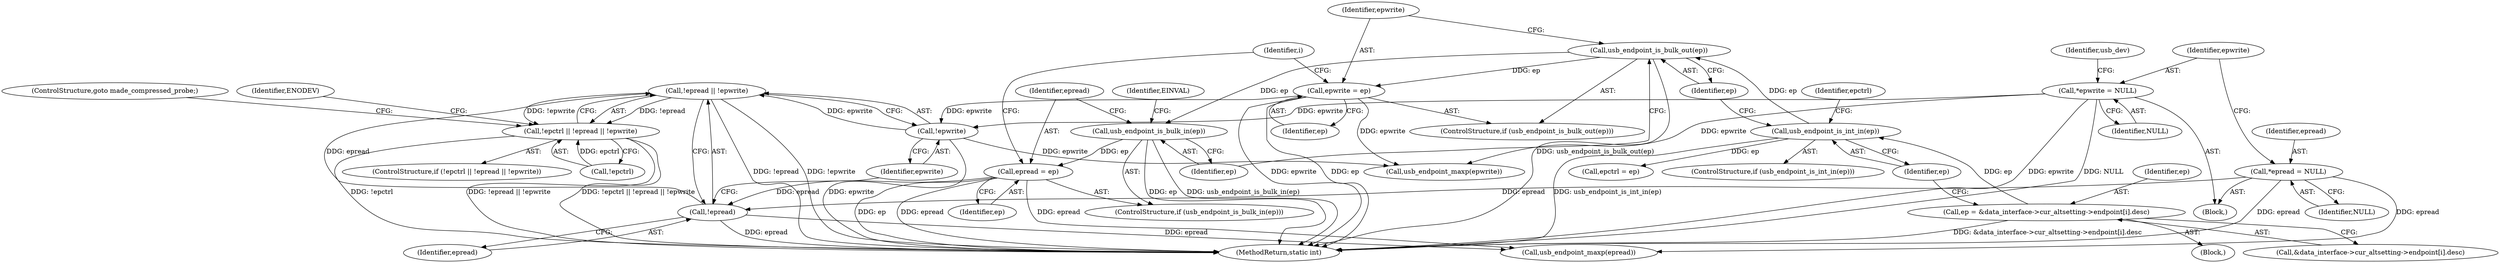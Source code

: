 digraph "0_linux_8835ba4a39cf53f705417b3b3a94eb067673f2c9@API" {
"1000664" [label="(Call,!epread || !epwrite)"];
"1000665" [label="(Call,!epread)"];
"1000154" [label="(Call,*epread = NULL)"];
"1000653" [label="(Call,epread = ep)"];
"1000651" [label="(Call,usb_endpoint_is_bulk_in(ep))"];
"1000644" [label="(Call,usb_endpoint_is_bulk_out(ep))"];
"1000637" [label="(Call,usb_endpoint_is_int_in(ep))"];
"1000624" [label="(Call,ep = &data_interface->cur_altsetting->endpoint[i].desc)"];
"1000667" [label="(Call,!epwrite)"];
"1000158" [label="(Call,*epwrite = NULL)"];
"1000646" [label="(Call,epwrite = ep)"];
"1000661" [label="(Call,!epctrl || !epread || !epwrite)"];
"1000653" [label="(Call,epread = ep)"];
"1000160" [label="(Identifier,NULL)"];
"1000624" [label="(Call,ep = &data_interface->cur_altsetting->endpoint[i].desc)"];
"1000667" [label="(Call,!epwrite)"];
"1000156" [label="(Identifier,NULL)"];
"1000651" [label="(Call,usb_endpoint_is_bulk_in(ep))"];
"1000644" [label="(Call,usb_endpoint_is_bulk_out(ep))"];
"1000158" [label="(Call,*epwrite = NULL)"];
"1001615" [label="(MethodReturn,static int)"];
"1000163" [label="(Identifier,usb_dev)"];
"1000645" [label="(Identifier,ep)"];
"1000655" [label="(Identifier,ep)"];
"1000673" [label="(ControlStructure,goto made_compressed_probe;)"];
"1000621" [label="(Identifier,i)"];
"1000155" [label="(Identifier,epread)"];
"1000122" [label="(Block,)"];
"1000636" [label="(ControlStructure,if (usb_endpoint_is_int_in(ep)))"];
"1000639" [label="(Call,epctrl = ep)"];
"1000622" [label="(Block,)"];
"1000646" [label="(Call,epwrite = ep)"];
"1000664" [label="(Call,!epread || !epwrite)"];
"1000654" [label="(Identifier,epread)"];
"1000668" [label="(Identifier,epwrite)"];
"1000647" [label="(Identifier,epwrite)"];
"1000660" [label="(ControlStructure,if (!epctrl || !epread || !epwrite))"];
"1000648" [label="(Identifier,ep)"];
"1000625" [label="(Identifier,ep)"];
"1000154" [label="(Call,*epread = NULL)"];
"1000671" [label="(Identifier,ENODEV)"];
"1000661" [label="(Call,!epctrl || !epread || !epwrite)"];
"1000159" [label="(Identifier,epwrite)"];
"1000873" [label="(Call,usb_endpoint_maxp(epwrite))"];
"1000650" [label="(ControlStructure,if (usb_endpoint_is_bulk_in(ep)))"];
"1000666" [label="(Identifier,epread)"];
"1000855" [label="(Call,usb_endpoint_maxp(epread))"];
"1000652" [label="(Identifier,ep)"];
"1000637" [label="(Call,usb_endpoint_is_int_in(ep))"];
"1000626" [label="(Call,&data_interface->cur_altsetting->endpoint[i].desc)"];
"1000638" [label="(Identifier,ep)"];
"1000643" [label="(ControlStructure,if (usb_endpoint_is_bulk_out(ep)))"];
"1000665" [label="(Call,!epread)"];
"1000640" [label="(Identifier,epctrl)"];
"1000662" [label="(Call,!epctrl)"];
"1000659" [label="(Identifier,EINVAL)"];
"1000664" -> "1000661"  [label="AST: "];
"1000664" -> "1000665"  [label="CFG: "];
"1000664" -> "1000667"  [label="CFG: "];
"1000665" -> "1000664"  [label="AST: "];
"1000667" -> "1000664"  [label="AST: "];
"1000661" -> "1000664"  [label="CFG: "];
"1000664" -> "1001615"  [label="DDG: !epread"];
"1000664" -> "1001615"  [label="DDG: !epwrite"];
"1000664" -> "1000661"  [label="DDG: !epread"];
"1000664" -> "1000661"  [label="DDG: !epwrite"];
"1000665" -> "1000664"  [label="DDG: epread"];
"1000667" -> "1000664"  [label="DDG: epwrite"];
"1000665" -> "1000666"  [label="CFG: "];
"1000666" -> "1000665"  [label="AST: "];
"1000668" -> "1000665"  [label="CFG: "];
"1000665" -> "1001615"  [label="DDG: epread"];
"1000154" -> "1000665"  [label="DDG: epread"];
"1000653" -> "1000665"  [label="DDG: epread"];
"1000665" -> "1000855"  [label="DDG: epread"];
"1000154" -> "1000122"  [label="AST: "];
"1000154" -> "1000156"  [label="CFG: "];
"1000155" -> "1000154"  [label="AST: "];
"1000156" -> "1000154"  [label="AST: "];
"1000159" -> "1000154"  [label="CFG: "];
"1000154" -> "1001615"  [label="DDG: epread"];
"1000154" -> "1000855"  [label="DDG: epread"];
"1000653" -> "1000650"  [label="AST: "];
"1000653" -> "1000655"  [label="CFG: "];
"1000654" -> "1000653"  [label="AST: "];
"1000655" -> "1000653"  [label="AST: "];
"1000621" -> "1000653"  [label="CFG: "];
"1000653" -> "1001615"  [label="DDG: ep"];
"1000653" -> "1001615"  [label="DDG: epread"];
"1000651" -> "1000653"  [label="DDG: ep"];
"1000653" -> "1000855"  [label="DDG: epread"];
"1000651" -> "1000650"  [label="AST: "];
"1000651" -> "1000652"  [label="CFG: "];
"1000652" -> "1000651"  [label="AST: "];
"1000654" -> "1000651"  [label="CFG: "];
"1000659" -> "1000651"  [label="CFG: "];
"1000651" -> "1001615"  [label="DDG: usb_endpoint_is_bulk_in(ep)"];
"1000651" -> "1001615"  [label="DDG: ep"];
"1000644" -> "1000651"  [label="DDG: ep"];
"1000644" -> "1000643"  [label="AST: "];
"1000644" -> "1000645"  [label="CFG: "];
"1000645" -> "1000644"  [label="AST: "];
"1000647" -> "1000644"  [label="CFG: "];
"1000652" -> "1000644"  [label="CFG: "];
"1000644" -> "1001615"  [label="DDG: usb_endpoint_is_bulk_out(ep)"];
"1000637" -> "1000644"  [label="DDG: ep"];
"1000644" -> "1000646"  [label="DDG: ep"];
"1000637" -> "1000636"  [label="AST: "];
"1000637" -> "1000638"  [label="CFG: "];
"1000638" -> "1000637"  [label="AST: "];
"1000640" -> "1000637"  [label="CFG: "];
"1000645" -> "1000637"  [label="CFG: "];
"1000637" -> "1001615"  [label="DDG: usb_endpoint_is_int_in(ep)"];
"1000624" -> "1000637"  [label="DDG: ep"];
"1000637" -> "1000639"  [label="DDG: ep"];
"1000624" -> "1000622"  [label="AST: "];
"1000624" -> "1000626"  [label="CFG: "];
"1000625" -> "1000624"  [label="AST: "];
"1000626" -> "1000624"  [label="AST: "];
"1000638" -> "1000624"  [label="CFG: "];
"1000624" -> "1001615"  [label="DDG: &data_interface->cur_altsetting->endpoint[i].desc"];
"1000667" -> "1000668"  [label="CFG: "];
"1000668" -> "1000667"  [label="AST: "];
"1000667" -> "1001615"  [label="DDG: epwrite"];
"1000158" -> "1000667"  [label="DDG: epwrite"];
"1000646" -> "1000667"  [label="DDG: epwrite"];
"1000667" -> "1000873"  [label="DDG: epwrite"];
"1000158" -> "1000122"  [label="AST: "];
"1000158" -> "1000160"  [label="CFG: "];
"1000159" -> "1000158"  [label="AST: "];
"1000160" -> "1000158"  [label="AST: "];
"1000163" -> "1000158"  [label="CFG: "];
"1000158" -> "1001615"  [label="DDG: epwrite"];
"1000158" -> "1001615"  [label="DDG: NULL"];
"1000158" -> "1000873"  [label="DDG: epwrite"];
"1000646" -> "1000643"  [label="AST: "];
"1000646" -> "1000648"  [label="CFG: "];
"1000647" -> "1000646"  [label="AST: "];
"1000648" -> "1000646"  [label="AST: "];
"1000621" -> "1000646"  [label="CFG: "];
"1000646" -> "1001615"  [label="DDG: epwrite"];
"1000646" -> "1001615"  [label="DDG: ep"];
"1000646" -> "1000873"  [label="DDG: epwrite"];
"1000661" -> "1000660"  [label="AST: "];
"1000661" -> "1000662"  [label="CFG: "];
"1000662" -> "1000661"  [label="AST: "];
"1000671" -> "1000661"  [label="CFG: "];
"1000673" -> "1000661"  [label="CFG: "];
"1000661" -> "1001615"  [label="DDG: !epread || !epwrite"];
"1000661" -> "1001615"  [label="DDG: !epctrl || !epread || !epwrite"];
"1000661" -> "1001615"  [label="DDG: !epctrl"];
"1000662" -> "1000661"  [label="DDG: epctrl"];
}
